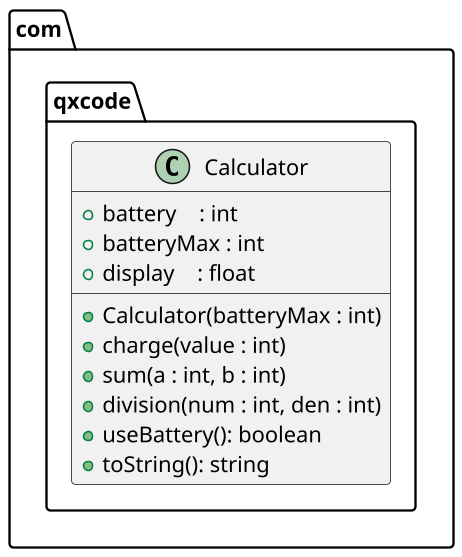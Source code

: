 @startuml

skinparam defaultFontName Hasklig
skinparam dpi 150

package com.qxcode {
  class Calculator {
    + battery    : int
    + batteryMax : int
    + display    : float
    __
    + Calculator(batteryMax : int)
    + charge(value : int)
    + sum(a : int, b : int)
    + division(num : int, den : int)
    + useBattery(): boolean
    + toString(): string
  }
}
@enduml